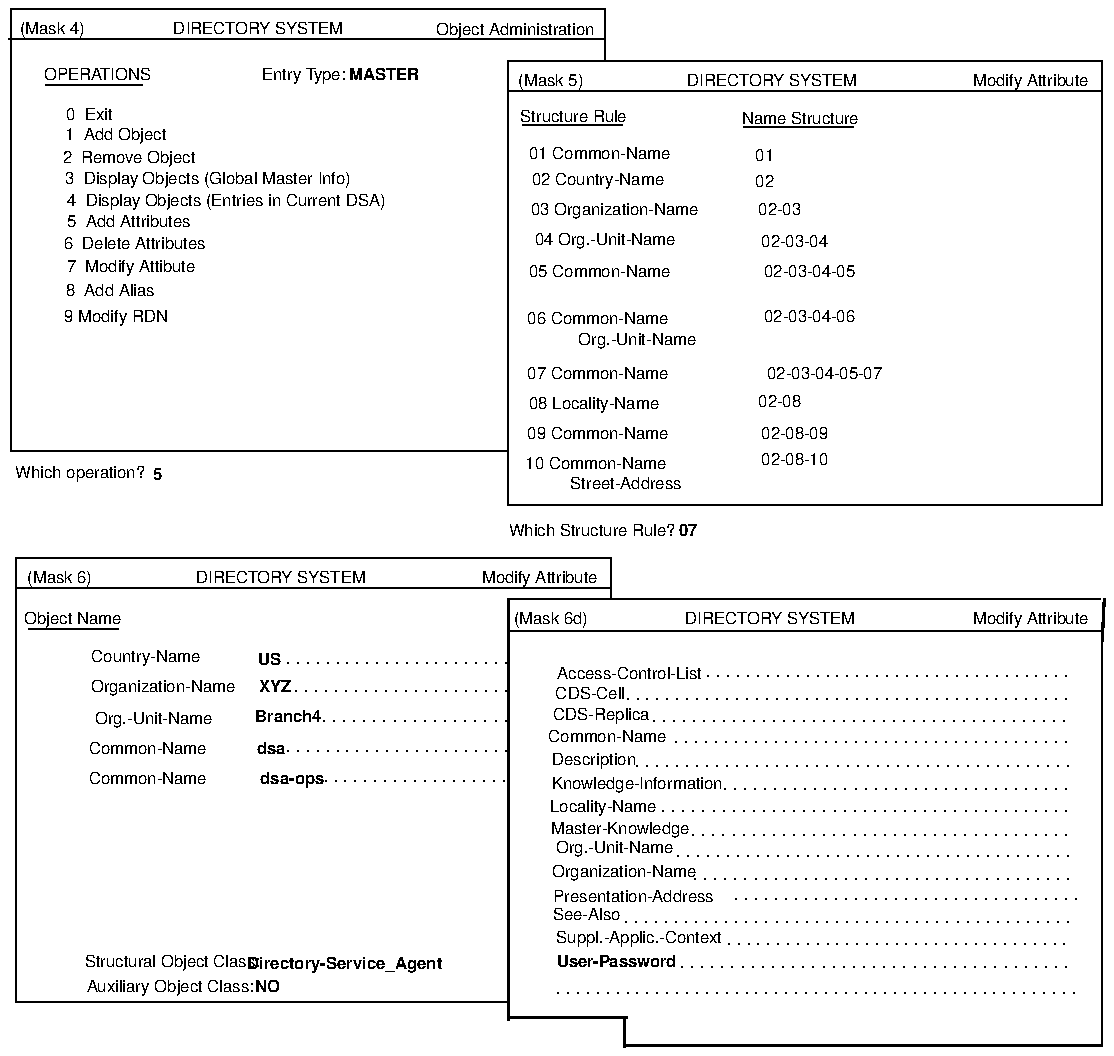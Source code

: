 ...\" @OSF_COPYRIGHT@
...\" COPYRIGHT NOTICE
...\" Copyright (c) 1990, 1991, 1992, 1993 Open Software Foundation, Inc.
...\" ALL RIGHTS RESERVED (DCE).  See the file named COPYRIGHT.DCE in the
...\" src directory for the full copyright text.
...\" 
...\" HISTORY
...\" $Log: fig20.modifyattribute.pic,v $
...\" Revision 1.1.2.1  1994/08/04  21:02:29  hal
...\" 	Create DCE GDS Admin Gd & Ref from GDS parts of Adm Gd & Cmd Ref; fix log
...\" 	[1994/08/04  20:37:57  hal]
...\"
...\" Revision 1.1.4.2  1993/08/12  17:20:14  buckler
...\" 	{edit, R1.0.2}
...\" 	Prentice-Hall editorial changes.
...\" 	[1993/08/12  17:04:32  buckler]
...\" 
...\" Revision 1.1.2.7  1993/02/20  14:04:10  rnollman
...\" 	fixed for final draft
...\" 	[1993/02/20  14:03:45  rnollman]
...\" 
...\" Revision 1.1.2.6  1993/02/16  02:10:48  rnollman
...\" 	fixed mask 6d
...\" 	[1993/02/16  02:10:20  rnollman]
...\" 
...\" Revision 1.1.2.5  1993/02/05  19:07:17  rnollman
...\" 	inc changes for final draft
...\" 	[1993/02/05  19:06:45  rnollman]
...\" 
...\" Revision 1.1.2.4  1993/01/28  20:05:47  dbelch
...\" 	Embedding copyright notice
...\" 	[1993/01/28  18:38:22  dbelch]
...\" 
...\" Revision 1.1.2.3  1993/01/12  22:04:09  rnollman
...\" 	fixes from munich
...\" 	[1993/01/12  22:03:51  rnollman]
...\" 
...\" Revision 1.1.2.2  1993/01/09  21:06:49  rnollman
...\" 	new figure
...\" 	[1993/01/09  21:06:29  rnollman]
...\" 
...\" $EndLog$
.PS
scale = 106.667
line  dotted from 293, 28 \
	to 568, 28 
"\fH\s6Suppl.-Applic.-Context\s0\fP"  at 336, 58
line  dotted from 359, 42 \
	to 564, 42 
line  dotted from 384, 54 \
	to 563, 54 
line  dotted from 388, 78 \
	to 569, 78 
"\f(HB\s6User-Password\s0\fP"  at 324, 45
"\fH\s6Presentation-Address\s0\fP"  at 333, 80
"\fH\s6Modify Attribute\s0\fP"  at 545, 228
"\fH\s601\s0\fP"  at 403, 475
"\fH\s601 Common-Name\s0\fP"  at 315, 476
line   from 392, 490 \
	to 450, 490 
line   from 274, 491 \
	to 327, 491 
"\fH\s6Name Structure\s0\fP"  at 422, 495
"\fH\s6Structure Rule\s0\fP"  at 301, 496
.ps 20
line   from 582, 0 \
	to 328, 0 
.ps 10
line   from 266, 238 \
	to 582, 238 
line   from 266, 238 \
	to 582, 238 
line   from 266, 238 \
	to 582, 238 
line   from 266, 238 \
	to 582, 238 
line   from 267, 221 \
	to 582, 221 
"\f(HB\s65\s0\fP"  at 79, 305
.ps 20
line   from 584, 238 \
	to 583, 216 
.ps 10
"\fH\s6(Mask 6d)\s0\fP"  at 289, 228
"\f(HB\s6MASTER\s0\fP"  at 200, 518
"\fH\s6Entry Type:\s0\fP"  at 157, 518
"\fH\s6See-Also\s0\fP"  at 308, 70
.ps 20
line   from 328, 15 \
	to 328, 0 
line   from 266, 15 \
	to 329, 15 
line   from 266, 238 \
	to 266, 14 
.ps 10
line   from 321, 260 \
	to 321, 238 
"\fH\s6\s0\fP"  at 540, 59
"\fH\s6DIRECTORY SYSTEM\s0\fP"  at 406, 228
"\fH\s6DIRECTORY SYSTEM\s0\fP"  at 406, 228
"\fH\s6\s0\fP"  at 540, 59
"\fH\s6\s0\fP"  at 540, 59
"\fH\s6DIRECTORY SYSTEM\s0\fP"  at 406, 228
"\fH\s6DIRECTORY SYSTEM\s0\fP"  at 406, 228
"\fH\s6\s0\fP"  at 540, 59
line   from 4, 23 \
	to 265, 23 
"\f(HB\s6Directory-Service_Agent\s0\fP"  at 179, 44
line   from 1, 317 \
	to 266, 317 
line   from 318, 553 \
	to 318, 525 
line   from 267, 525 \
	to 583, 525 
"\fH\s6(Mask 5)\s0\fP"  at 289, 515
"\fH\s6DIRECTORY SYSTEM\s0\fP"  at 407, 515
line   from 266, 509 \
	to 583, 509 
line   from 583, 525 \
	to 583, 288 
line   from 266, 525 \
	to 266, 288 
"\fH\s6\s0\fP"  at 541, 346
line   from 266, 288 \
	to 583, 288 
"\f(HB\s607\s0\fP"  at 362, 275
"\fH\s6Which Structure Rule?\s0\fP"  at 311, 275
"\fH\s67  Modify Attibute\s0\fP"  at 65, 416
"\fH\s62  Remove Object\s0\fP"  at 64, 474
"\fH\s68  Add Alias\s0\fP"  at 54, 403
"\fH\s61  Add Object\s0\fP"  at 57, 486
"\fH\s63  Display Objects (Global Master Info)\s0\fP"  at 106, 463
"\fH\s6Which operation?\s0\fP"  at 38, 306
"\fH\s6Object Administration\s0\fP"  at 270, 542
line   from 1, 553 \
	to 317, 553 
line   from 0, 537 \
	to 317, 537 
"\fH\s6DIRECTORY SYSTEM\s0\fP"  at 133, 543
"\fH\s6(Mask 4)\s0\fP"  at 23, 543
line   from 1, 553 \
	to 1, 317 
"\fH\s6OPERATIONS\s0\fP"  at 47, 518
line   from 20, 512 \
	to 71, 512 
"\fH\s64  Display Objects (Entries in Current DSA)\s0\fP"  at 116, 451
"\fH\s60  Exit\s0\fP"  at 43, 497
line  dotted from 168, 173 \
	to 265, 173 
line  dotted from 153, 189 \
	to 265, 189 
line  dotted from 149, 204 \
	to 265, 204 
"\f(HB\s6NO\s0\fP"  at 138, 32
"\fH\s6Common-Name\s0\fP"  at 74, 143
"\fH\s6Structural Object Class:\s0\fP"  at 87, 45
"\fH\s6Auxiliary Object Class:\s0\fP"  at 86, 32
"\f(HB\s6Branch4\s0\fP"  at 149, 176
"\f(HB\s6XYZ\s0\fP"  at 142, 192
"\f(HB\s6US\s0\fP"  at 139, 206
"\fH\s6Common-Name\s0\fP"  at 74, 159
"\fH\s6Org.-Unit-Name\s0\fP"  at 77, 175
"\fH\s6Country-Name\s0\fP"  at 73, 208
"\fH\s6(Mask 6)\s0\fP"  at 27, 250
"\fH\s6DIRECTORY SYSTEM\s0\fP"  at 145, 250
line   from 4, 260 \
	to 4, 23 
"\fH\s6Organization-Name\s0\fP"  at 82, 192
line   from 4, 244 \
	to 321, 244 
line   from 5, 260 \
	to 321, 260 
line  dotted from 149, 157 \
	to 265, 157 
"\f(HB\s6dsa\s0\fP"  at 140, 159
line  dotted from 169, 141 \
	to 264, 141 
"\f(HB\s6dsa-ops\s0\fP"  at 151, 143
"\fH\s69 Modify RDN\s0\fP"  at 57, 389
"\fH\s65  Add Attributes\s0\fP"  at 64, 440
"\fH\s66  Delete Attributes\s0\fP"  at 67, 428
line  dotted from 329, 66 \
	to 565, 66 
"\fH\s605 Common-Name\s0\fP"  at 315, 413
"\fH\s602\s0\fP"  at 403, 461
"\fH\s602-08\s0\fP"  at 411, 344
"\fH\s602-08-10\s0\fP"  at 419, 313
"\fH\s602-08-09\s0\fP"  at 419, 327
"\fH\s602-03-04-05-07\s0\fP"  at 435, 359
"\fH\s606 Common-Name\s0\fP"  at 314, 388
"\fH\s602-03-04-06\s0\fP"  at 427, 389
"\fH\s6Org.-Unit-Name\s0\fP"  at 335, 377
"\fH\s6Street-Address\s0\fP"  at 329, 300
"\fH\s610 Common-Name\s0\fP"  at 313, 311
"\fH\s607 Common-Name\s0\fP"  at 314, 359
"\fH\s608 Locality-Name\s0\fP"  at 312, 343
"\fH\s609 Common-Name\s0\fP"  at 314, 327
"\fH\s602-03\s0\fP"  at 411, 446
"\fH\s602-03-04\s0\fP"  at 419, 429
"\fH\s602-03-04-05\s0\fP"  at 427, 413
"\fH\s604 Org.-Unit-Name\s0\fP"  at 318, 430
"\fH\s603 Organization-Name\s0\fP"  at 323, 446
"\fH\s602 Country-Name\s0\fP"  at 314, 462
"\fH\s604 Org.-Unit-Name\s0\fP"  at 318, 430
line   from 583, 218 \
	to 583, 0 
"\fH\s6Modify Attribute\s0\fP"  at 283, 250
"\fH\s6Modify Attribute\s0\fP"  at 545, 515
"\fH\s6Object Name\s0\fP"  at 34, 228
line   from 11, 222 \
	to 58, 222 
"\f(HB\s6\s0\fP"  at 323, 183
"\fH\s6Description\s0\fP"  at 312, 153
"\fH\s6Common-Name\s0\fP"  at 319, 165
"\fH\s6Knowledge-Information\s0\fP"  at 335, 140
line  dotted from 366, 89 \
	to 565, 89 
line  dotted from 357, 101 \
	to 565, 101 
line  dotted from 365, 112 \
	to 564, 112 
line  dotted from 349, 125 \
	to 564, 125 
line  dotted from 382, 137 \
	to 564, 137 
line  dotted from 335, 149 \
	to 565, 149 
"\fH\s6CDS-Cell\s0\fP"  at 310, 188
"\fH\s6CDS-Replica\s0\fP"  at 316, 177
"\fH\s6Locality-Name\s0\fP"  at 317, 128
"\fH\s6Master-Knowledge\s0\fP"  at 326, 116
"\fH\s6Org.-Unit-Name\s0\fP"  at 323, 106
"\fH\s6Organization-Name\s0\fP"  at 328, 93
line  dotted from 373, 197 \
	to 564, 197 
line  dotted from 330, 185 \
	to 564, 185 
line  dotted from 344, 173 \
	to 563, 173 
line  dotted from 356, 162 \
	to 564, 162 
"\fH\s6Access-Control-List\s0\fP"  at 331, 199
.PE
